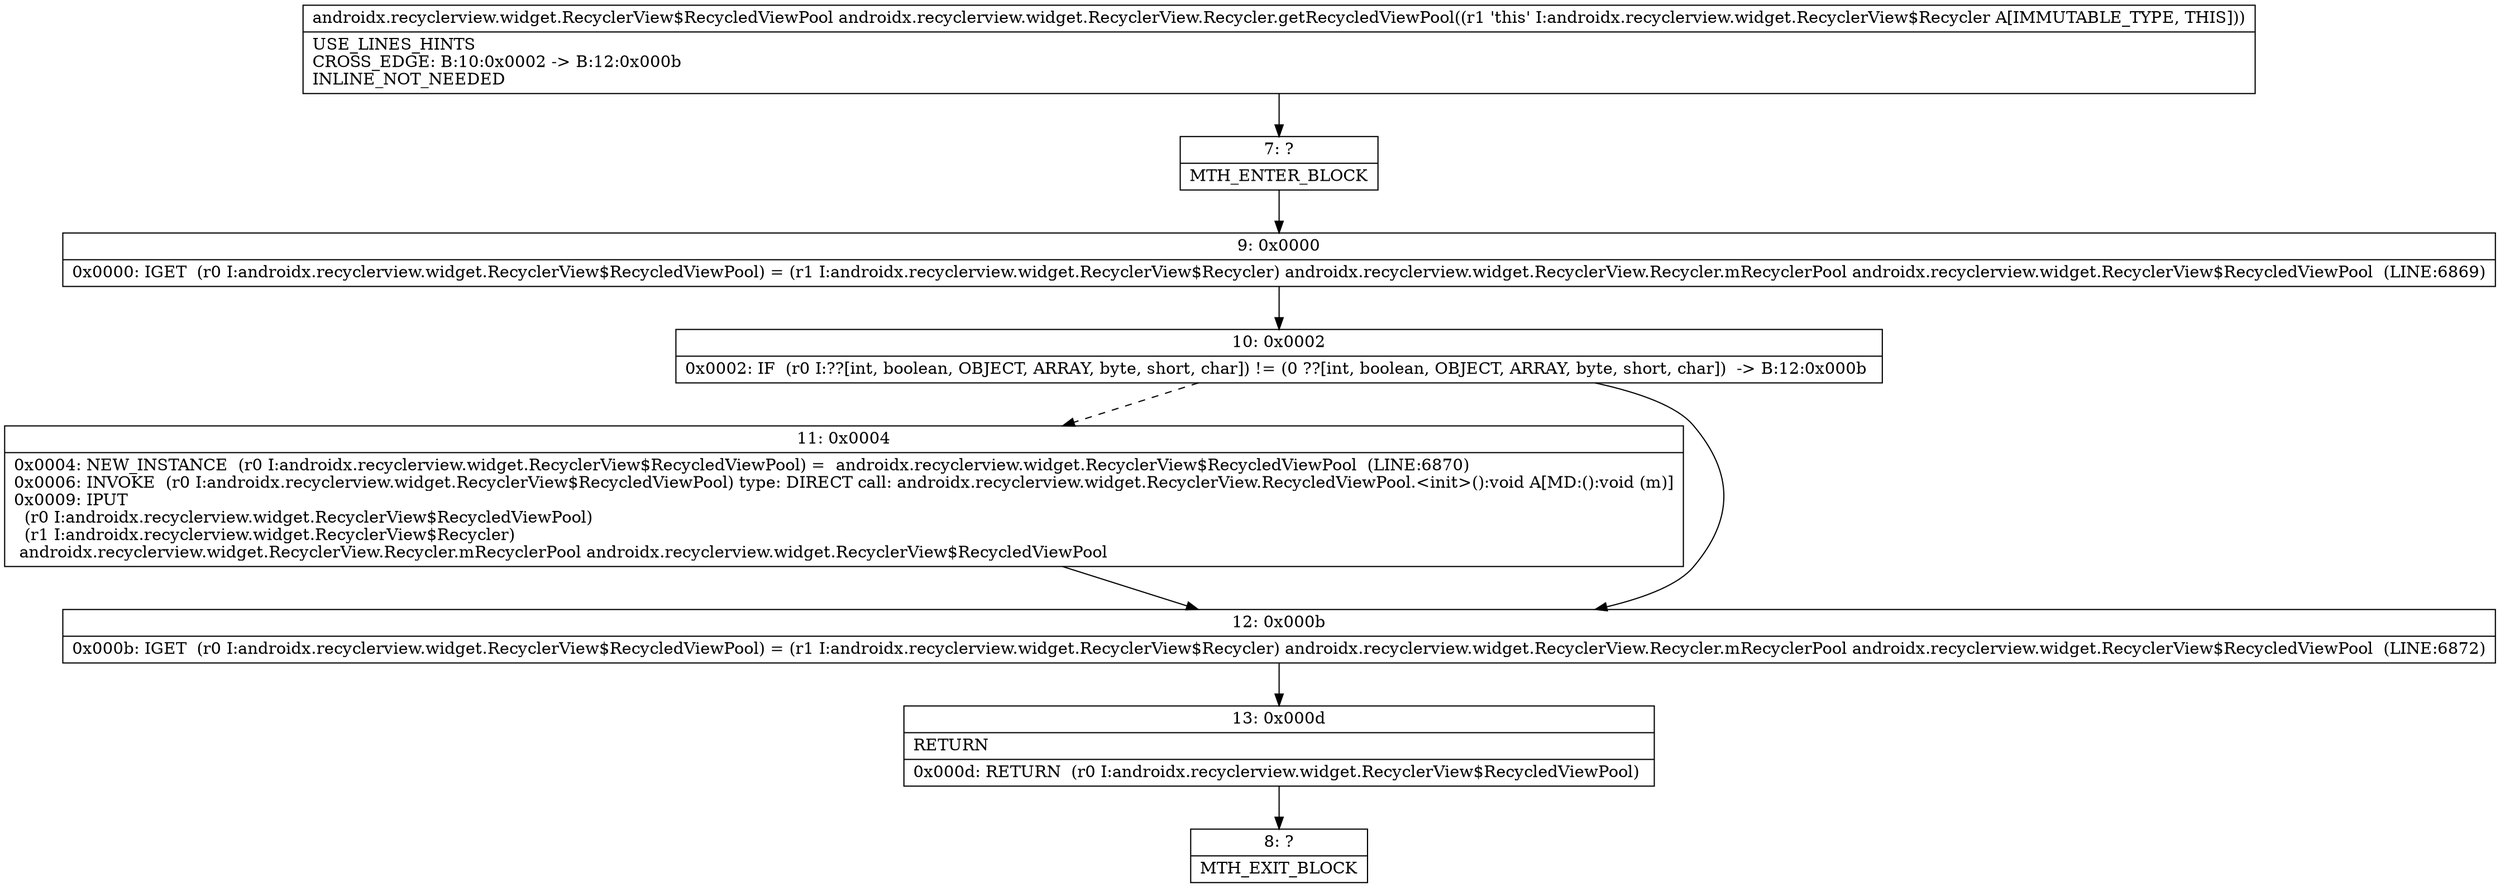 digraph "CFG forandroidx.recyclerview.widget.RecyclerView.Recycler.getRecycledViewPool()Landroidx\/recyclerview\/widget\/RecyclerView$RecycledViewPool;" {
Node_7 [shape=record,label="{7\:\ ?|MTH_ENTER_BLOCK\l}"];
Node_9 [shape=record,label="{9\:\ 0x0000|0x0000: IGET  (r0 I:androidx.recyclerview.widget.RecyclerView$RecycledViewPool) = (r1 I:androidx.recyclerview.widget.RecyclerView$Recycler) androidx.recyclerview.widget.RecyclerView.Recycler.mRecyclerPool androidx.recyclerview.widget.RecyclerView$RecycledViewPool  (LINE:6869)\l}"];
Node_10 [shape=record,label="{10\:\ 0x0002|0x0002: IF  (r0 I:??[int, boolean, OBJECT, ARRAY, byte, short, char]) != (0 ??[int, boolean, OBJECT, ARRAY, byte, short, char])  \-\> B:12:0x000b \l}"];
Node_11 [shape=record,label="{11\:\ 0x0004|0x0004: NEW_INSTANCE  (r0 I:androidx.recyclerview.widget.RecyclerView$RecycledViewPool) =  androidx.recyclerview.widget.RecyclerView$RecycledViewPool  (LINE:6870)\l0x0006: INVOKE  (r0 I:androidx.recyclerview.widget.RecyclerView$RecycledViewPool) type: DIRECT call: androidx.recyclerview.widget.RecyclerView.RecycledViewPool.\<init\>():void A[MD:():void (m)]\l0x0009: IPUT  \l  (r0 I:androidx.recyclerview.widget.RecyclerView$RecycledViewPool)\l  (r1 I:androidx.recyclerview.widget.RecyclerView$Recycler)\l androidx.recyclerview.widget.RecyclerView.Recycler.mRecyclerPool androidx.recyclerview.widget.RecyclerView$RecycledViewPool \l}"];
Node_12 [shape=record,label="{12\:\ 0x000b|0x000b: IGET  (r0 I:androidx.recyclerview.widget.RecyclerView$RecycledViewPool) = (r1 I:androidx.recyclerview.widget.RecyclerView$Recycler) androidx.recyclerview.widget.RecyclerView.Recycler.mRecyclerPool androidx.recyclerview.widget.RecyclerView$RecycledViewPool  (LINE:6872)\l}"];
Node_13 [shape=record,label="{13\:\ 0x000d|RETURN\l|0x000d: RETURN  (r0 I:androidx.recyclerview.widget.RecyclerView$RecycledViewPool) \l}"];
Node_8 [shape=record,label="{8\:\ ?|MTH_EXIT_BLOCK\l}"];
MethodNode[shape=record,label="{androidx.recyclerview.widget.RecyclerView$RecycledViewPool androidx.recyclerview.widget.RecyclerView.Recycler.getRecycledViewPool((r1 'this' I:androidx.recyclerview.widget.RecyclerView$Recycler A[IMMUTABLE_TYPE, THIS]))  | USE_LINES_HINTS\lCROSS_EDGE: B:10:0x0002 \-\> B:12:0x000b\lINLINE_NOT_NEEDED\l}"];
MethodNode -> Node_7;Node_7 -> Node_9;
Node_9 -> Node_10;
Node_10 -> Node_11[style=dashed];
Node_10 -> Node_12;
Node_11 -> Node_12;
Node_12 -> Node_13;
Node_13 -> Node_8;
}

